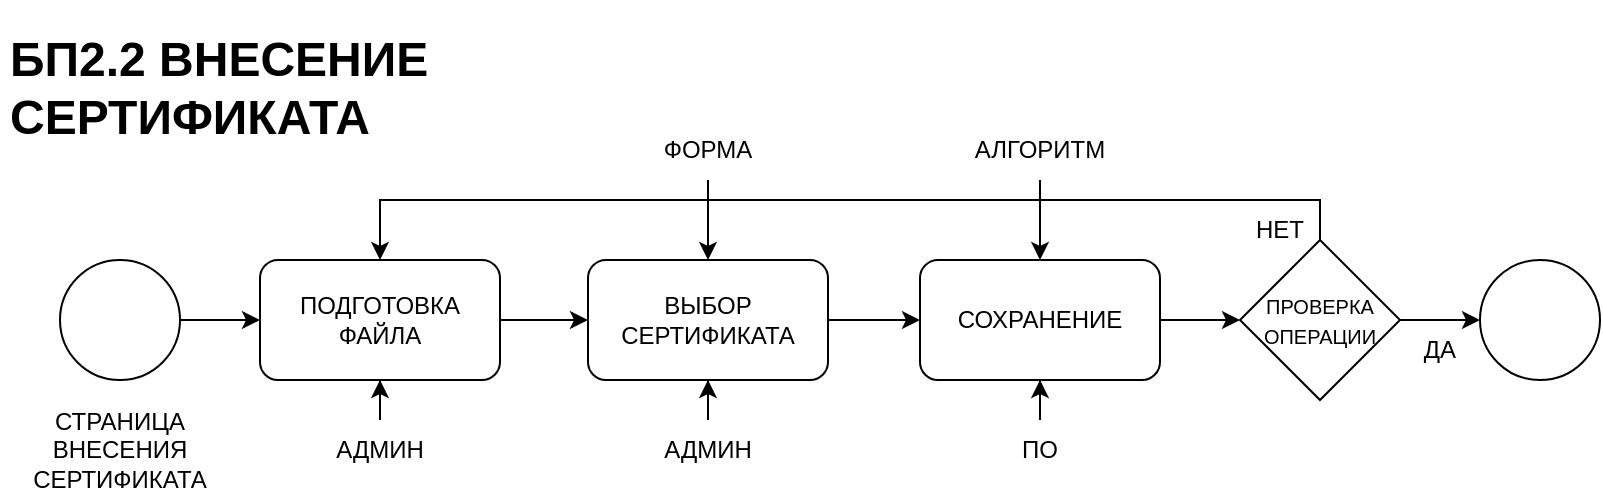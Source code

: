 <mxfile version="21.8.0" type="device">
  <diagram name="Страница — 1" id="P9FV_Xzk2lutLAq6k9hc">
    <mxGraphModel dx="932" dy="764" grid="1" gridSize="10" guides="1" tooltips="1" connect="1" arrows="1" fold="1" page="1" pageScale="1" pageWidth="827" pageHeight="1169" math="0" shadow="0">
      <root>
        <mxCell id="0" />
        <mxCell id="1" parent="0" />
        <mxCell id="IrGOVNmgPddohnvpSUcD-2" value="&lt;h1&gt;БП2.2 ВНЕСЕНИЕ СЕРТИФИКАТА&lt;/h1&gt;" style="text;html=1;strokeColor=none;fillColor=none;spacing=5;spacingTop=-20;whiteSpace=wrap;overflow=hidden;rounded=0;" vertex="1" parent="1">
          <mxGeometry y="70" width="250" height="70" as="geometry" />
        </mxCell>
        <mxCell id="IrGOVNmgPddohnvpSUcD-10" value="" style="edgeStyle=orthogonalEdgeStyle;rounded=0;orthogonalLoop=1;jettySize=auto;html=1;" edge="1" parent="1" source="IrGOVNmgPddohnvpSUcD-3" target="IrGOVNmgPddohnvpSUcD-7">
          <mxGeometry relative="1" as="geometry" />
        </mxCell>
        <mxCell id="IrGOVNmgPddohnvpSUcD-3" value="" style="ellipse;whiteSpace=wrap;html=1;aspect=fixed;" vertex="1" parent="1">
          <mxGeometry x="30" y="190" width="60" height="60" as="geometry" />
        </mxCell>
        <mxCell id="IrGOVNmgPddohnvpSUcD-4" value="" style="ellipse;whiteSpace=wrap;html=1;aspect=fixed;" vertex="1" parent="1">
          <mxGeometry x="740" y="190" width="60" height="60" as="geometry" />
        </mxCell>
        <mxCell id="IrGOVNmgPddohnvpSUcD-13" value="" style="edgeStyle=orthogonalEdgeStyle;rounded=0;orthogonalLoop=1;jettySize=auto;html=1;" edge="1" parent="1" source="IrGOVNmgPddohnvpSUcD-5" target="IrGOVNmgPddohnvpSUcD-9">
          <mxGeometry relative="1" as="geometry" />
        </mxCell>
        <mxCell id="IrGOVNmgPddohnvpSUcD-5" value="СОХРАНЕНИЕ" style="rounded=1;whiteSpace=wrap;html=1;" vertex="1" parent="1">
          <mxGeometry x="460" y="190" width="120" height="60" as="geometry" />
        </mxCell>
        <mxCell id="IrGOVNmgPddohnvpSUcD-12" value="" style="edgeStyle=orthogonalEdgeStyle;rounded=0;orthogonalLoop=1;jettySize=auto;html=1;" edge="1" parent="1" source="IrGOVNmgPddohnvpSUcD-6" target="IrGOVNmgPddohnvpSUcD-5">
          <mxGeometry relative="1" as="geometry" />
        </mxCell>
        <mxCell id="IrGOVNmgPddohnvpSUcD-6" value="ВЫБОР СЕРТИФИКАТА" style="rounded=1;whiteSpace=wrap;html=1;" vertex="1" parent="1">
          <mxGeometry x="294" y="190" width="120" height="60" as="geometry" />
        </mxCell>
        <mxCell id="IrGOVNmgPddohnvpSUcD-11" value="" style="edgeStyle=orthogonalEdgeStyle;rounded=0;orthogonalLoop=1;jettySize=auto;html=1;" edge="1" parent="1" source="IrGOVNmgPddohnvpSUcD-7" target="IrGOVNmgPddohnvpSUcD-6">
          <mxGeometry relative="1" as="geometry" />
        </mxCell>
        <mxCell id="IrGOVNmgPddohnvpSUcD-7" value="ПОДГОТОВКА ФАЙЛА" style="rounded=1;whiteSpace=wrap;html=1;" vertex="1" parent="1">
          <mxGeometry x="130" y="190" width="120" height="60" as="geometry" />
        </mxCell>
        <mxCell id="IrGOVNmgPddohnvpSUcD-14" value="" style="edgeStyle=orthogonalEdgeStyle;rounded=0;orthogonalLoop=1;jettySize=auto;html=1;" edge="1" parent="1" source="IrGOVNmgPddohnvpSUcD-9" target="IrGOVNmgPddohnvpSUcD-4">
          <mxGeometry relative="1" as="geometry" />
        </mxCell>
        <mxCell id="IrGOVNmgPddohnvpSUcD-22" style="edgeStyle=orthogonalEdgeStyle;rounded=0;orthogonalLoop=1;jettySize=auto;html=1;entryX=0.5;entryY=0;entryDx=0;entryDy=0;" edge="1" parent="1" source="IrGOVNmgPddohnvpSUcD-9" target="IrGOVNmgPddohnvpSUcD-7">
          <mxGeometry relative="1" as="geometry">
            <Array as="points">
              <mxPoint x="660" y="160" />
              <mxPoint x="190" y="160" />
            </Array>
          </mxGeometry>
        </mxCell>
        <mxCell id="IrGOVNmgPddohnvpSUcD-9" value="&lt;font style=&quot;font-size: 10px;&quot;&gt;ПРОВЕРКА ОПЕРАЦИИ&lt;/font&gt;" style="rhombus;whiteSpace=wrap;html=1;" vertex="1" parent="1">
          <mxGeometry x="620" y="180" width="80" height="80" as="geometry" />
        </mxCell>
        <mxCell id="IrGOVNmgPddohnvpSUcD-15" value="СТРАНИЦА ВНЕСЕНИЯ СЕРТИФИКАТА" style="text;html=1;strokeColor=none;fillColor=none;align=center;verticalAlign=middle;whiteSpace=wrap;rounded=0;" vertex="1" parent="1">
          <mxGeometry x="30" y="270" width="60" height="30" as="geometry" />
        </mxCell>
        <mxCell id="IrGOVNmgPddohnvpSUcD-16" value="ДА" style="text;html=1;strokeColor=none;fillColor=none;align=center;verticalAlign=middle;whiteSpace=wrap;rounded=0;" vertex="1" parent="1">
          <mxGeometry x="690" y="220" width="60" height="30" as="geometry" />
        </mxCell>
        <mxCell id="IrGOVNmgPddohnvpSUcD-18" value="" style="edgeStyle=orthogonalEdgeStyle;rounded=0;orthogonalLoop=1;jettySize=auto;html=1;" edge="1" parent="1" source="IrGOVNmgPddohnvpSUcD-17" target="IrGOVNmgPddohnvpSUcD-5">
          <mxGeometry relative="1" as="geometry" />
        </mxCell>
        <mxCell id="IrGOVNmgPddohnvpSUcD-17" value="ПО" style="text;html=1;strokeColor=none;fillColor=none;align=center;verticalAlign=middle;whiteSpace=wrap;rounded=0;" vertex="1" parent="1">
          <mxGeometry x="490" y="270" width="60" height="30" as="geometry" />
        </mxCell>
        <mxCell id="IrGOVNmgPddohnvpSUcD-21" value="НЕТ" style="text;html=1;strokeColor=none;fillColor=none;align=center;verticalAlign=middle;whiteSpace=wrap;rounded=0;" vertex="1" parent="1">
          <mxGeometry x="610" y="160" width="60" height="30" as="geometry" />
        </mxCell>
        <mxCell id="IrGOVNmgPddohnvpSUcD-24" value="" style="edgeStyle=orthogonalEdgeStyle;rounded=0;orthogonalLoop=1;jettySize=auto;html=1;" edge="1" parent="1" source="IrGOVNmgPddohnvpSUcD-23" target="IrGOVNmgPddohnvpSUcD-6">
          <mxGeometry relative="1" as="geometry" />
        </mxCell>
        <mxCell id="IrGOVNmgPddohnvpSUcD-23" value="АДМИН" style="text;html=1;strokeColor=none;fillColor=none;align=center;verticalAlign=middle;whiteSpace=wrap;rounded=0;" vertex="1" parent="1">
          <mxGeometry x="324" y="270" width="60" height="30" as="geometry" />
        </mxCell>
        <mxCell id="IrGOVNmgPddohnvpSUcD-26" value="" style="edgeStyle=orthogonalEdgeStyle;rounded=0;orthogonalLoop=1;jettySize=auto;html=1;" edge="1" parent="1" source="IrGOVNmgPddohnvpSUcD-25" target="IrGOVNmgPddohnvpSUcD-7">
          <mxGeometry relative="1" as="geometry" />
        </mxCell>
        <mxCell id="IrGOVNmgPddohnvpSUcD-25" value="АДМИН" style="text;html=1;strokeColor=none;fillColor=none;align=center;verticalAlign=middle;whiteSpace=wrap;rounded=0;" vertex="1" parent="1">
          <mxGeometry x="160" y="270" width="60" height="30" as="geometry" />
        </mxCell>
        <mxCell id="IrGOVNmgPddohnvpSUcD-30" value="" style="edgeStyle=orthogonalEdgeStyle;rounded=0;orthogonalLoop=1;jettySize=auto;html=1;" edge="1" parent="1" source="IrGOVNmgPddohnvpSUcD-27" target="IrGOVNmgPddohnvpSUcD-6">
          <mxGeometry relative="1" as="geometry" />
        </mxCell>
        <mxCell id="IrGOVNmgPddohnvpSUcD-27" value="ФОРМА" style="text;html=1;strokeColor=none;fillColor=none;align=center;verticalAlign=middle;whiteSpace=wrap;rounded=0;" vertex="1" parent="1">
          <mxGeometry x="324" y="120" width="60" height="30" as="geometry" />
        </mxCell>
        <mxCell id="IrGOVNmgPddohnvpSUcD-29" value="" style="edgeStyle=orthogonalEdgeStyle;rounded=0;orthogonalLoop=1;jettySize=auto;html=1;" edge="1" parent="1" source="IrGOVNmgPddohnvpSUcD-28" target="IrGOVNmgPddohnvpSUcD-5">
          <mxGeometry relative="1" as="geometry" />
        </mxCell>
        <mxCell id="IrGOVNmgPddohnvpSUcD-28" value="АЛГОРИТМ" style="text;html=1;strokeColor=none;fillColor=none;align=center;verticalAlign=middle;whiteSpace=wrap;rounded=0;" vertex="1" parent="1">
          <mxGeometry x="490" y="120" width="60" height="30" as="geometry" />
        </mxCell>
      </root>
    </mxGraphModel>
  </diagram>
</mxfile>
